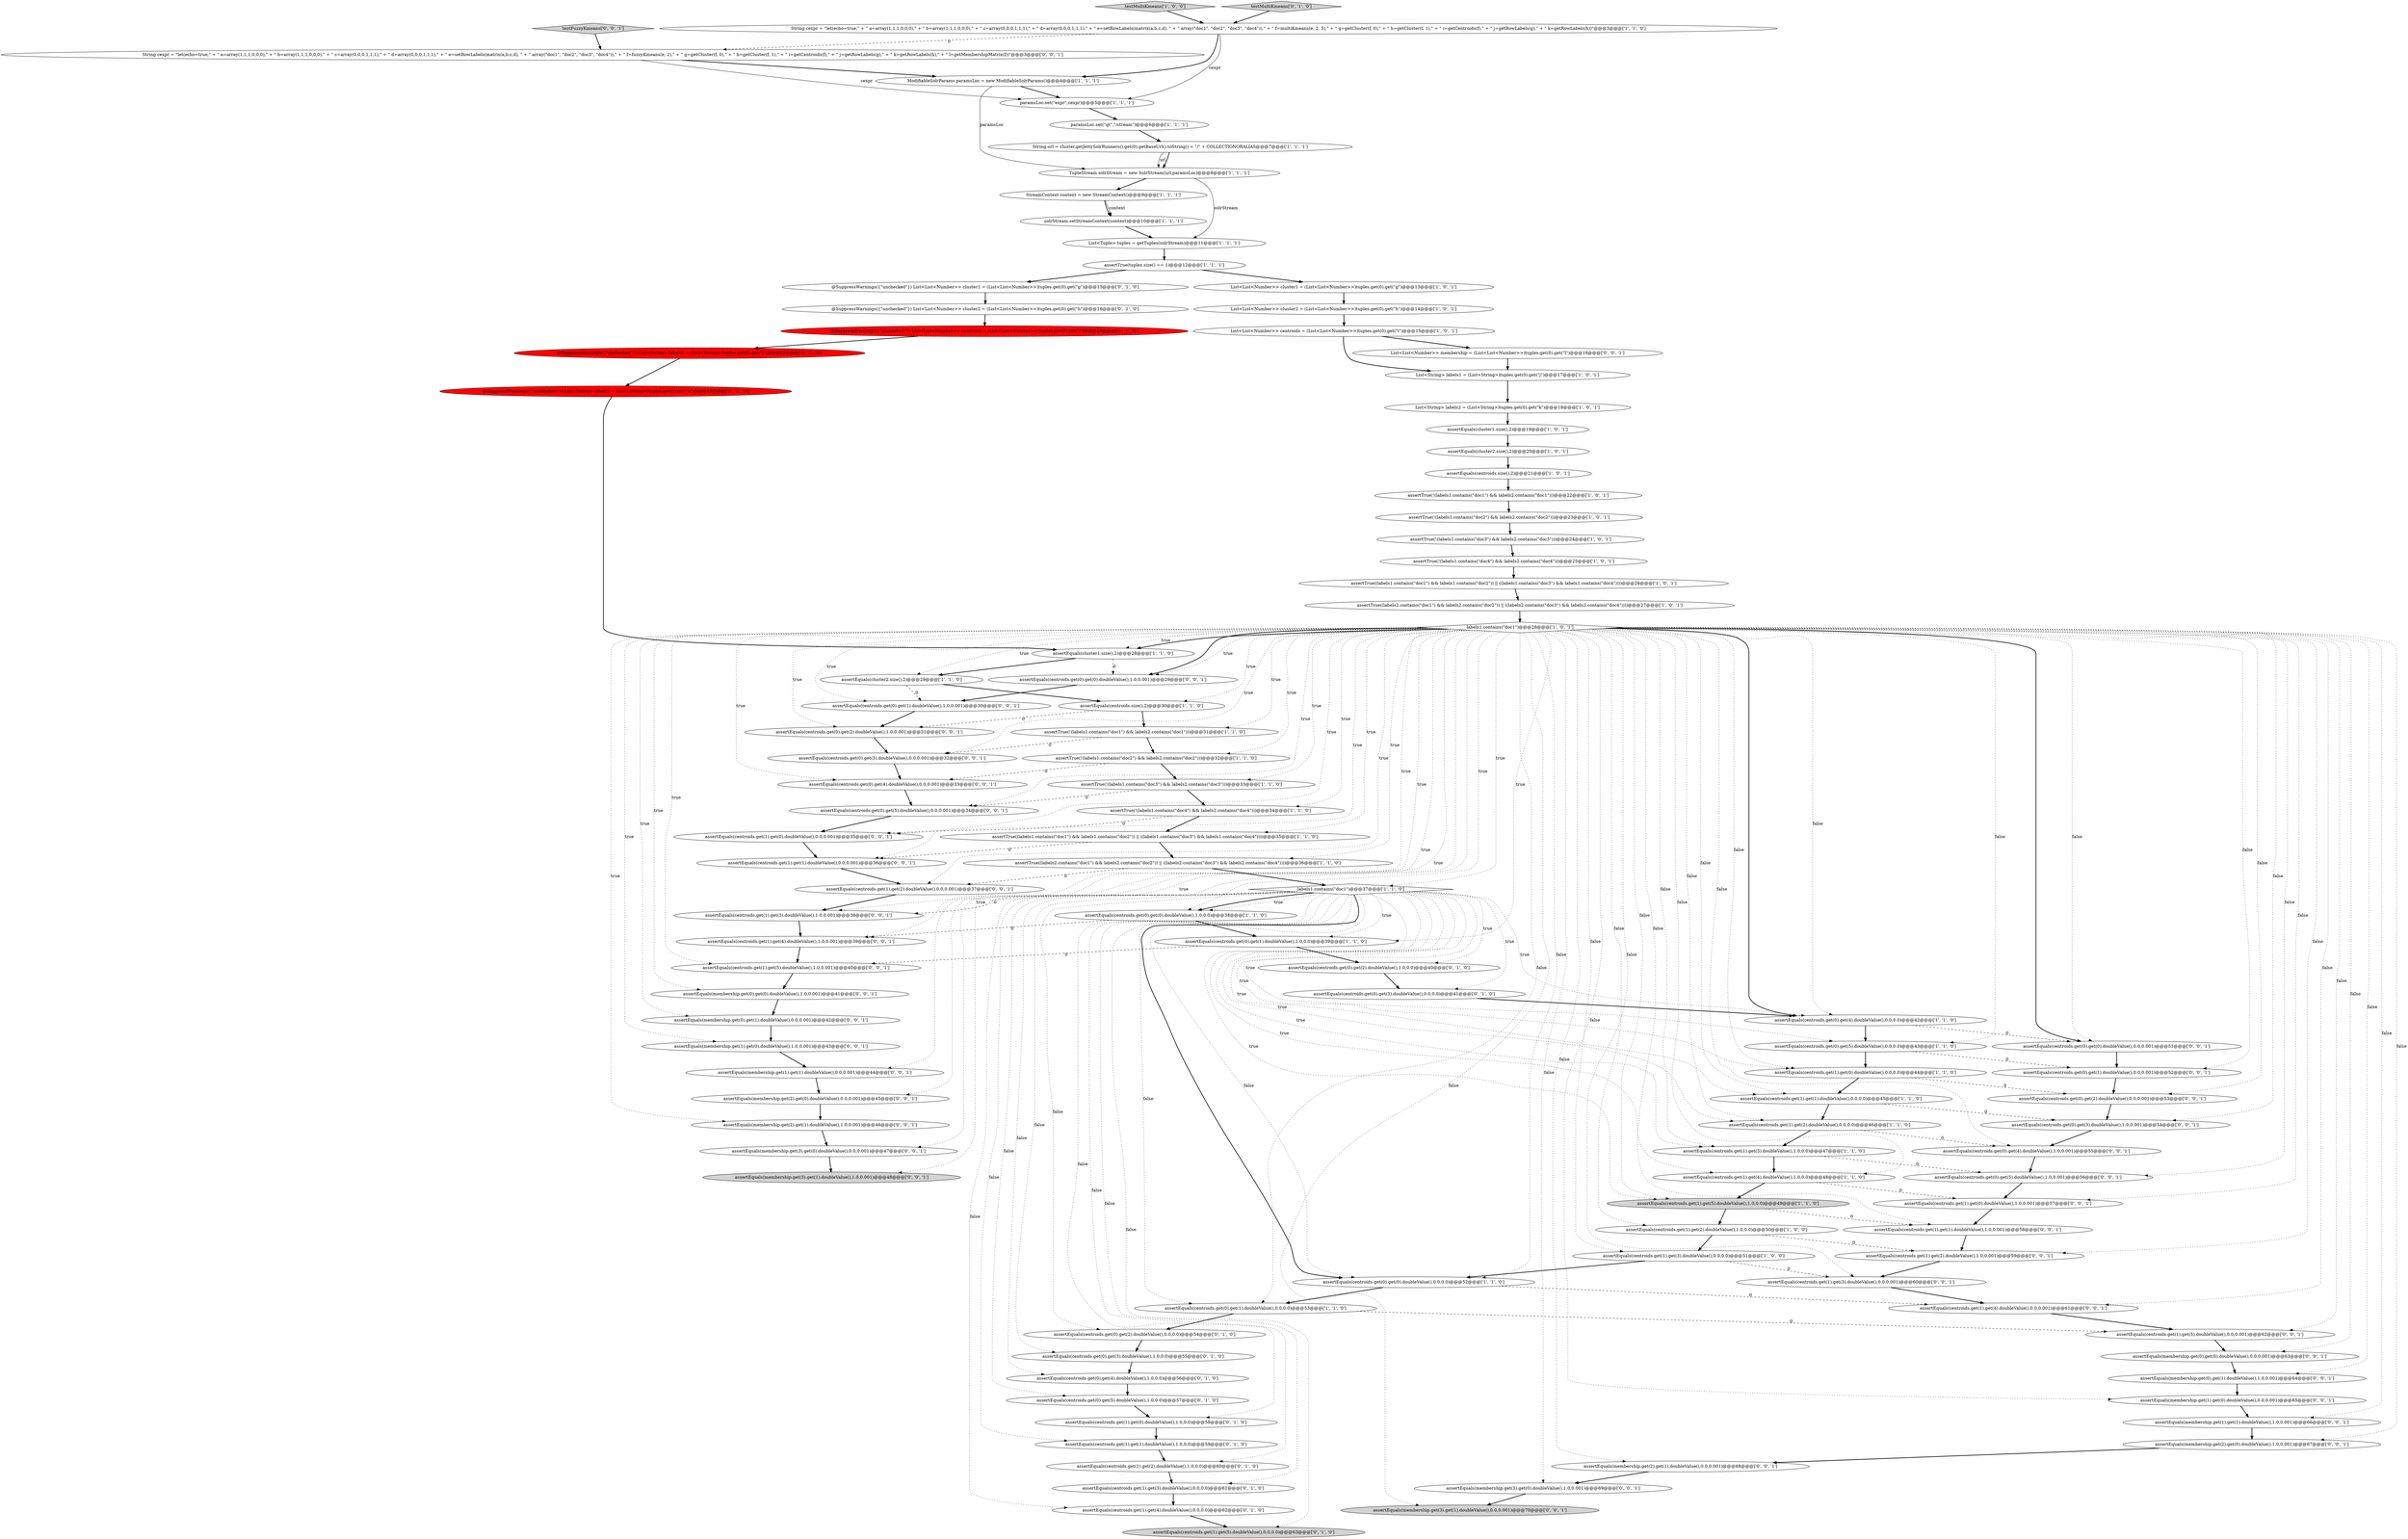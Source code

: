 digraph {
7 [style = filled, label = "assertEquals(centroids.get(1).get(4).doubleValue(),1.0,0.0)@@@48@@@['1', '1', '0']", fillcolor = white, shape = ellipse image = "AAA0AAABBB1BBB"];
71 [style = filled, label = "assertEquals(membership.get(1).get(1).doubleValue(),0.0,0.001)@@@44@@@['0', '0', '1']", fillcolor = white, shape = ellipse image = "AAA0AAABBB3BBB"];
91 [style = filled, label = "assertEquals(centroids.get(1).get(3).doubleValue(),0.0,0.001)@@@60@@@['0', '0', '1']", fillcolor = white, shape = ellipse image = "AAA0AAABBB3BBB"];
15 [style = filled, label = "testMultiKmeans['1', '0', '0']", fillcolor = lightgray, shape = diamond image = "AAA0AAABBB1BBB"];
41 [style = filled, label = "assertEquals(centroids.get(0).get(1).doubleValue(),0.0,0.0)@@@53@@@['1', '1', '0']", fillcolor = white, shape = ellipse image = "AAA0AAABBB1BBB"];
78 [style = filled, label = "assertEquals(membership.get(2).get(0).doubleValue(),0.0,0.001)@@@45@@@['0', '0', '1']", fillcolor = white, shape = ellipse image = "AAA0AAABBB3BBB"];
76 [style = filled, label = "assertEquals(centroids.get(1).get(1).doubleValue(),1.0,0.001)@@@58@@@['0', '0', '1']", fillcolor = white, shape = ellipse image = "AAA0AAABBB3BBB"];
6 [style = filled, label = "assertEquals(centroids.get(0).get(0).doubleValue(),1.0,0.0)@@@38@@@['1', '1', '0']", fillcolor = white, shape = ellipse image = "AAA0AAABBB1BBB"];
28 [style = filled, label = "labels1.contains(\"doc1\")@@@28@@@['1', '0', '1']", fillcolor = white, shape = diamond image = "AAA0AAABBB1BBB"];
13 [style = filled, label = "assertTrue(!(labels1.contains(\"doc3\") && labels2.contains(\"doc3\")))@@@33@@@['1', '1', '0']", fillcolor = white, shape = ellipse image = "AAA0AAABBB1BBB"];
51 [style = filled, label = "assertEquals(centroids.get(1).get(1).doubleValue(),1.0,0.0)@@@59@@@['0', '1', '0']", fillcolor = white, shape = ellipse image = "AAA0AAABBB2BBB"];
105 [style = filled, label = "assertEquals(membership.get(3).get(0).doubleValue(),0.0,0.001)@@@47@@@['0', '0', '1']", fillcolor = white, shape = ellipse image = "AAA0AAABBB3BBB"];
89 [style = filled, label = "assertEquals(centroids.get(0).get(4).doubleValue(),0.0,0.001)@@@33@@@['0', '0', '1']", fillcolor = white, shape = ellipse image = "AAA0AAABBB3BBB"];
36 [style = filled, label = "List<String> labels1 = (List<String>)tuples.get(0).get(\"j\")@@@17@@@['1', '0', '1']", fillcolor = white, shape = ellipse image = "AAA0AAABBB1BBB"];
74 [style = filled, label = "assertEquals(membership.get(0).get(1).doubleValue(),0.0,0.001)@@@42@@@['0', '0', '1']", fillcolor = white, shape = ellipse image = "AAA0AAABBB3BBB"];
48 [style = filled, label = "assertTrue(!(labels1.contains(\"doc1\") && labels2.contains(\"doc1\")))@@@31@@@['1', '1', '0']", fillcolor = white, shape = ellipse image = "AAA0AAABBB1BBB"];
54 [style = filled, label = "assertEquals(centroids.get(1).get(4).doubleValue(),0.0,0.0)@@@62@@@['0', '1', '0']", fillcolor = white, shape = ellipse image = "AAA0AAABBB2BBB"];
30 [style = filled, label = "solrStream.setStreamContext(context)@@@10@@@['1', '1', '1']", fillcolor = white, shape = ellipse image = "AAA0AAABBB1BBB"];
95 [style = filled, label = "assertEquals(centroids.get(0).get(0).doubleValue(),0.0,0.001)@@@51@@@['0', '0', '1']", fillcolor = white, shape = ellipse image = "AAA0AAABBB3BBB"];
84 [style = filled, label = "String cexpr = \"let(echo=true,\" + \" a=array(1,1,1,0,0,0),\" + \" b=array(1,1,1,0,0,0),\" + \" c=array(0,0,0,1,1,1),\" + \" d=array(0,0,0,1,1,1),\" + \" e=setRowLabels(matrix(a,b,c,d), \" + \" array(\"doc1\", \"doc2\", \"doc3\", \"doc4\")),\" + \" f=fuzzyKmeans(e, 2),\" + \" g=getCluster(f, 0),\" + \" h=getCluster(f, 1),\" + \" i=getCentroids(f),\" + \" j=getRowLabels(g),\" + \" k=getRowLabels(h),\" + \" l=getMembershipMatrix(f))\"@@@3@@@['0', '0', '1']", fillcolor = white, shape = ellipse image = "AAA0AAABBB3BBB"];
77 [style = filled, label = "assertEquals(membership.get(1).get(0).doubleValue(),0.0,0.001)@@@65@@@['0', '0', '1']", fillcolor = white, shape = ellipse image = "AAA0AAABBB3BBB"];
62 [style = filled, label = "assertEquals(centroids.get(1).get(0).doubleValue(),1.0,0.0)@@@58@@@['0', '1', '0']", fillcolor = white, shape = ellipse image = "AAA0AAABBB2BBB"];
64 [style = filled, label = "assertEquals(centroids.get(1).get(2).doubleValue(),1.0,0.0)@@@60@@@['0', '1', '0']", fillcolor = white, shape = ellipse image = "AAA0AAABBB2BBB"];
19 [style = filled, label = "assertEquals(centroids.get(1).get(2).doubleValue(),0.0,0.0)@@@46@@@['1', '1', '0']", fillcolor = white, shape = ellipse image = "AAA0AAABBB1BBB"];
92 [style = filled, label = "assertEquals(membership.get(0).get(0).doubleValue(),1.0,0.001)@@@41@@@['0', '0', '1']", fillcolor = white, shape = ellipse image = "AAA0AAABBB3BBB"];
68 [style = filled, label = "assertEquals(centroids.get(1).get(5).doubleValue(),0.0,0.001)@@@62@@@['0', '0', '1']", fillcolor = white, shape = ellipse image = "AAA0AAABBB3BBB"];
10 [style = filled, label = "List<List<Number>> cluster2 = (List<List<Number>>)tuples.get(0).get(\"h\")@@@14@@@['1', '0', '1']", fillcolor = white, shape = ellipse image = "AAA0AAABBB1BBB"];
34 [style = filled, label = "assertTrue(!(labels1.contains(\"doc4\") && labels2.contains(\"doc4\")))@@@25@@@['1', '0', '1']", fillcolor = white, shape = ellipse image = "AAA0AAABBB1BBB"];
37 [style = filled, label = "List<String> labels2 = (List<String>)tuples.get(0).get(\"k\")@@@18@@@['1', '0', '1']", fillcolor = white, shape = ellipse image = "AAA0AAABBB1BBB"];
32 [style = filled, label = "assertEquals(centroids.get(0).get(1).doubleValue(),1.0,0.0)@@@39@@@['1', '1', '0']", fillcolor = white, shape = ellipse image = "AAA0AAABBB1BBB"];
100 [style = filled, label = "testFuzzyKmeans['0', '0', '1']", fillcolor = lightgray, shape = diamond image = "AAA0AAABBB3BBB"];
79 [style = filled, label = "assertEquals(membership.get(2).get(1).doubleValue(),1.0,0.001)@@@46@@@['0', '0', '1']", fillcolor = white, shape = ellipse image = "AAA0AAABBB3BBB"];
87 [style = filled, label = "assertEquals(membership.get(0).get(0).doubleValue(),0.0,0.001)@@@63@@@['0', '0', '1']", fillcolor = white, shape = ellipse image = "AAA0AAABBB3BBB"];
5 [style = filled, label = "List<List<Number>> cluster1 = (List<List<Number>>)tuples.get(0).get(\"g\")@@@13@@@['1', '0', '1']", fillcolor = white, shape = ellipse image = "AAA0AAABBB1BBB"];
18 [style = filled, label = "assertTrue((labels2.contains(\"doc1\") && labels2.contains(\"doc2\")) || ((labels2.contains(\"doc3\") && labels2.contains(\"doc4\"))))@@@36@@@['1', '1', '0']", fillcolor = white, shape = ellipse image = "AAA0AAABBB1BBB"];
39 [style = filled, label = "assertEquals(centroids.get(0).get(4).doubleValue(),0.0,0.0)@@@42@@@['1', '1', '0']", fillcolor = white, shape = ellipse image = "AAA0AAABBB1BBB"];
70 [style = filled, label = "assertEquals(centroids.get(0).get(5).doubleValue(),1.0,0.001)@@@56@@@['0', '0', '1']", fillcolor = white, shape = ellipse image = "AAA0AAABBB3BBB"];
72 [style = filled, label = "assertEquals(centroids.get(0).get(1).doubleValue(),1.0,0.001)@@@30@@@['0', '0', '1']", fillcolor = white, shape = ellipse image = "AAA0AAABBB3BBB"];
59 [style = filled, label = "assertEquals(centroids.get(1).get(5).doubleValue(),0.0,0.0)@@@63@@@['0', '1', '0']", fillcolor = lightgray, shape = ellipse image = "AAA0AAABBB2BBB"];
101 [style = filled, label = "assertEquals(membership.get(1).get(1).doubleValue(),1.0,0.001)@@@66@@@['0', '0', '1']", fillcolor = white, shape = ellipse image = "AAA0AAABBB3BBB"];
27 [style = filled, label = "assertEquals(centroids.get(1).get(3).doubleValue(),0.0,0.0)@@@51@@@['1', '0', '0']", fillcolor = white, shape = ellipse image = "AAA0AAABBB1BBB"];
85 [style = filled, label = "assertEquals(centroids.get(0).get(1).doubleValue(),0.0,0.001)@@@52@@@['0', '0', '1']", fillcolor = white, shape = ellipse image = "AAA0AAABBB3BBB"];
75 [style = filled, label = "assertEquals(centroids.get(0).get(4).doubleValue(),1.0,0.001)@@@55@@@['0', '0', '1']", fillcolor = white, shape = ellipse image = "AAA0AAABBB3BBB"];
3 [style = filled, label = "assertEquals(centroids.get(1).get(2).doubleValue(),1.0,0.0)@@@50@@@['1', '0', '0']", fillcolor = white, shape = ellipse image = "AAA0AAABBB1BBB"];
50 [style = filled, label = "assertEquals(centroids.get(0).get(3).doubleValue(),0.0,0.0)@@@41@@@['0', '1', '0']", fillcolor = white, shape = ellipse image = "AAA0AAABBB2BBB"];
38 [style = filled, label = "assertEquals(cluster1.size(),2)@@@28@@@['1', '1', '0']", fillcolor = white, shape = ellipse image = "AAA0AAABBB1BBB"];
93 [style = filled, label = "List<List<Number>> membership = (List<List<Number>>)tuples.get(0).get(\"l\")@@@16@@@['0', '0', '1']", fillcolor = white, shape = ellipse image = "AAA0AAABBB3BBB"];
96 [style = filled, label = "assertEquals(membership.get(3).get(0).doubleValue(),1.0,0.001)@@@69@@@['0', '0', '1']", fillcolor = white, shape = ellipse image = "AAA0AAABBB3BBB"];
31 [style = filled, label = "assertEquals(cluster1.size(),2)@@@19@@@['1', '0', '1']", fillcolor = white, shape = ellipse image = "AAA0AAABBB1BBB"];
102 [style = filled, label = "assertEquals(centroids.get(0).get(5).doubleValue(),0.0,0.001)@@@34@@@['0', '0', '1']", fillcolor = white, shape = ellipse image = "AAA0AAABBB3BBB"];
46 [style = filled, label = "paramsLoc.set(\"qt\",\"/stream\")@@@6@@@['1', '1', '1']", fillcolor = white, shape = ellipse image = "AAA0AAABBB1BBB"];
61 [style = filled, label = "assertEquals(centroids.get(0).get(2).doubleValue(),0.0,0.0)@@@54@@@['0', '1', '0']", fillcolor = white, shape = ellipse image = "AAA0AAABBB2BBB"];
22 [style = filled, label = "assertTrue((labels1.contains(\"doc1\") && labels1.contains(\"doc2\")) || ((labels1.contains(\"doc3\") && labels1.contains(\"doc4\"))))@@@26@@@['1', '0', '1']", fillcolor = white, shape = ellipse image = "AAA0AAABBB1BBB"];
63 [style = filled, label = "assertEquals(centroids.get(0).get(2).doubleValue(),1.0,0.0)@@@40@@@['0', '1', '0']", fillcolor = white, shape = ellipse image = "AAA0AAABBB2BBB"];
107 [style = filled, label = "assertEquals(membership.get(3).get(1).doubleValue(),0.0,0.001)@@@70@@@['0', '0', '1']", fillcolor = lightgray, shape = ellipse image = "AAA0AAABBB3BBB"];
14 [style = filled, label = "assertEquals(cluster2.size(),2)@@@20@@@['1', '0', '1']", fillcolor = white, shape = ellipse image = "AAA0AAABBB1BBB"];
83 [style = filled, label = "assertEquals(membership.get(0).get(1).doubleValue(),1.0,0.001)@@@64@@@['0', '0', '1']", fillcolor = white, shape = ellipse image = "AAA0AAABBB3BBB"];
80 [style = filled, label = "assertEquals(centroids.get(1).get(4).doubleValue(),0.0,0.001)@@@61@@@['0', '0', '1']", fillcolor = white, shape = ellipse image = "AAA0AAABBB3BBB"];
108 [style = filled, label = "assertEquals(membership.get(3).get(1).doubleValue(),1.0,0.001)@@@48@@@['0', '0', '1']", fillcolor = lightgray, shape = ellipse image = "AAA0AAABBB3BBB"];
21 [style = filled, label = "assertTrue(tuples.size() == 1)@@@12@@@['1', '1', '1']", fillcolor = white, shape = ellipse image = "AAA0AAABBB1BBB"];
86 [style = filled, label = "assertEquals(centroids.get(1).get(1).doubleValue(),0.0,0.001)@@@36@@@['0', '0', '1']", fillcolor = white, shape = ellipse image = "AAA0AAABBB3BBB"];
94 [style = filled, label = "assertEquals(centroids.get(1).get(0).doubleValue(),0.0,0.001)@@@35@@@['0', '0', '1']", fillcolor = white, shape = ellipse image = "AAA0AAABBB3BBB"];
43 [style = filled, label = "paramsLoc.set(\"expr\",cexpr)@@@5@@@['1', '1', '1']", fillcolor = white, shape = ellipse image = "AAA0AAABBB1BBB"];
98 [style = filled, label = "assertEquals(centroids.get(1).get(4).doubleValue(),1.0,0.001)@@@39@@@['0', '0', '1']", fillcolor = white, shape = ellipse image = "AAA0AAABBB3BBB"];
69 [style = filled, label = "assertEquals(centroids.get(1).get(3).doubleValue(),1.0,0.001)@@@38@@@['0', '0', '1']", fillcolor = white, shape = ellipse image = "AAA0AAABBB3BBB"];
2 [style = filled, label = "assertEquals(centroids.get(1).get(1).doubleValue(),0.0,0.0)@@@45@@@['1', '1', '0']", fillcolor = white, shape = ellipse image = "AAA0AAABBB1BBB"];
57 [style = filled, label = "assertEquals(centroids.get(0).get(3).doubleValue(),1.0,0.0)@@@55@@@['0', '1', '0']", fillcolor = white, shape = ellipse image = "AAA0AAABBB2BBB"];
52 [style = filled, label = "testMultiKmeans['0', '1', '0']", fillcolor = lightgray, shape = diamond image = "AAA0AAABBB2BBB"];
40 [style = filled, label = "List<List<Number>> centroids = (List<List<Number>>)tuples.get(0).get(\"i\")@@@15@@@['1', '0', '1']", fillcolor = white, shape = ellipse image = "AAA0AAABBB1BBB"];
97 [style = filled, label = "assertEquals(centroids.get(0).get(2).doubleValue(),1.0,0.001)@@@31@@@['0', '0', '1']", fillcolor = white, shape = ellipse image = "AAA0AAABBB3BBB"];
90 [style = filled, label = "assertEquals(membership.get(1).get(0).doubleValue(),1.0,0.001)@@@43@@@['0', '0', '1']", fillcolor = white, shape = ellipse image = "AAA0AAABBB3BBB"];
33 [style = filled, label = "labels1.contains(\"doc1\")@@@37@@@['1', '1', '0']", fillcolor = white, shape = diamond image = "AAA0AAABBB1BBB"];
29 [style = filled, label = "StreamContext context = new StreamContext()@@@9@@@['1', '1', '1']", fillcolor = white, shape = ellipse image = "AAA0AAABBB1BBB"];
60 [style = filled, label = "@SuppressWarnings({\"unchecked\"}) List<String> labels2 = (List<String>)tuples.get(0).get(\"k\")@@@25@@@['0', '1', '0']", fillcolor = red, shape = ellipse image = "AAA1AAABBB2BBB"];
12 [style = filled, label = "assertTrue(!(labels1.contains(\"doc2\") && labels2.contains(\"doc2\")))@@@32@@@['1', '1', '0']", fillcolor = white, shape = ellipse image = "AAA0AAABBB1BBB"];
110 [style = filled, label = "assertEquals(centroids.get(0).get(2).doubleValue(),0.0,0.001)@@@53@@@['0', '0', '1']", fillcolor = white, shape = ellipse image = "AAA0AAABBB3BBB"];
9 [style = filled, label = "assertEquals(cluster2.size(),2)@@@29@@@['1', '1', '0']", fillcolor = white, shape = ellipse image = "AAA0AAABBB1BBB"];
8 [style = filled, label = "assertEquals(centroids.get(0).get(0).doubleValue(),0.0,0.0)@@@52@@@['1', '1', '0']", fillcolor = white, shape = ellipse image = "AAA0AAABBB1BBB"];
88 [style = filled, label = "assertEquals(membership.get(2).get(0).doubleValue(),1.0,0.001)@@@67@@@['0', '0', '1']", fillcolor = white, shape = ellipse image = "AAA0AAABBB3BBB"];
66 [style = filled, label = "assertEquals(centroids.get(1).get(3).doubleValue(),0.0,0.0)@@@61@@@['0', '1', '0']", fillcolor = white, shape = ellipse image = "AAA0AAABBB2BBB"];
99 [style = filled, label = "assertEquals(centroids.get(1).get(5).doubleValue(),1.0,0.001)@@@40@@@['0', '0', '1']", fillcolor = white, shape = ellipse image = "AAA0AAABBB3BBB"];
23 [style = filled, label = "ModifiableSolrParams paramsLoc = new ModifiableSolrParams()@@@4@@@['1', '1', '1']", fillcolor = white, shape = ellipse image = "AAA0AAABBB1BBB"];
55 [style = filled, label = "@SuppressWarnings({\"unchecked\"}) List<List<Number>> cluster1 = (List<List<Number>>)tuples.get(0).get(\"g\")@@@13@@@['0', '1', '0']", fillcolor = white, shape = ellipse image = "AAA0AAABBB2BBB"];
47 [style = filled, label = "assertEquals(centroids.get(1).get(5).doubleValue(),1.0,0.0)@@@49@@@['1', '1', '0']", fillcolor = lightgray, shape = ellipse image = "AAA0AAABBB1BBB"];
73 [style = filled, label = "assertEquals(centroids.get(0).get(3).doubleValue(),0.0,0.001)@@@32@@@['0', '0', '1']", fillcolor = white, shape = ellipse image = "AAA0AAABBB3BBB"];
58 [style = filled, label = "@SuppressWarnings({\"unchecked\"}) List<List<Number>> cluster2 = (List<List<Number>>)tuples.get(0).get(\"h\")@@@16@@@['0', '1', '0']", fillcolor = white, shape = ellipse image = "AAA0AAABBB2BBB"];
104 [style = filled, label = "assertEquals(centroids.get(1).get(2).doubleValue(),0.0,0.001)@@@37@@@['0', '0', '1']", fillcolor = white, shape = ellipse image = "AAA0AAABBB3BBB"];
109 [style = filled, label = "assertEquals(centroids.get(1).get(2).doubleValue(),1.0,0.001)@@@59@@@['0', '0', '1']", fillcolor = white, shape = ellipse image = "AAA0AAABBB3BBB"];
82 [style = filled, label = "assertEquals(centroids.get(1).get(0).doubleValue(),1.0,0.001)@@@57@@@['0', '0', '1']", fillcolor = white, shape = ellipse image = "AAA0AAABBB3BBB"];
56 [style = filled, label = "assertEquals(centroids.get(0).get(4).doubleValue(),1.0,0.0)@@@56@@@['0', '1', '0']", fillcolor = white, shape = ellipse image = "AAA0AAABBB2BBB"];
4 [style = filled, label = "assertEquals(centroids.size(),2)@@@21@@@['1', '0', '1']", fillcolor = white, shape = ellipse image = "AAA0AAABBB1BBB"];
20 [style = filled, label = "assertEquals(centroids.get(1).get(3).doubleValue(),1.0,0.0)@@@47@@@['1', '1', '0']", fillcolor = white, shape = ellipse image = "AAA0AAABBB1BBB"];
53 [style = filled, label = "@SuppressWarnings({\"unchecked\"}) List<String> labels1 = (List<String>)tuples.get(0).get(\"j\")@@@22@@@['0', '1', '0']", fillcolor = red, shape = ellipse image = "AAA1AAABBB2BBB"];
25 [style = filled, label = "String url = cluster.getJettySolrRunners().get(0).getBaseUrl().toString() + \"/\" + COLLECTIONORALIAS@@@7@@@['1', '1', '1']", fillcolor = white, shape = ellipse image = "AAA0AAABBB1BBB"];
103 [style = filled, label = "assertEquals(centroids.get(0).get(0).doubleValue(),1.0,0.001)@@@29@@@['0', '0', '1']", fillcolor = white, shape = ellipse image = "AAA0AAABBB3BBB"];
26 [style = filled, label = "assertTrue(!(labels1.contains(\"doc3\") && labels2.contains(\"doc3\")))@@@24@@@['1', '0', '1']", fillcolor = white, shape = ellipse image = "AAA0AAABBB1BBB"];
49 [style = filled, label = "assertEquals(centroids.get(1).get(0).doubleValue(),0.0,0.0)@@@44@@@['1', '1', '0']", fillcolor = white, shape = ellipse image = "AAA0AAABBB1BBB"];
65 [style = filled, label = "@SuppressWarnings({\"unchecked\"}) List<List<Number>> centroids = (List<List<Number>>)tuples.get(0).get(\"i\")@@@19@@@['0', '1', '0']", fillcolor = red, shape = ellipse image = "AAA1AAABBB2BBB"];
16 [style = filled, label = "assertTrue(!(labels1.contains(\"doc1\") && labels2.contains(\"doc1\")))@@@22@@@['1', '0', '1']", fillcolor = white, shape = ellipse image = "AAA0AAABBB1BBB"];
81 [style = filled, label = "assertEquals(membership.get(2).get(1).doubleValue(),0.0,0.001)@@@68@@@['0', '0', '1']", fillcolor = white, shape = ellipse image = "AAA0AAABBB3BBB"];
45 [style = filled, label = "assertTrue(!(labels1.contains(\"doc2\") && labels2.contains(\"doc2\")))@@@23@@@['1', '0', '1']", fillcolor = white, shape = ellipse image = "AAA0AAABBB1BBB"];
11 [style = filled, label = "String cexpr = \"let(echo=true,\" + \" a=array(1,1,1,0,0,0),\" + \" b=array(1,1,1,0,0,0),\" + \" c=array(0,0,0,1,1,1),\" + \" d=array(0,0,0,1,1,1),\" + \" e=setRowLabels(matrix(a,b,c,d), \" + \" array(\"doc1\", \"doc2\", \"doc3\", \"doc4\")),\" + \" f=multiKmeans(e, 2, 5),\" + \" g=getCluster(f, 0),\" + \" h=getCluster(f, 1),\" + \" i=getCentroids(f),\" + \" j=getRowLabels(g),\" + \" k=getRowLabels(h))\"@@@3@@@['1', '1', '0']", fillcolor = white, shape = ellipse image = "AAA0AAABBB1BBB"];
42 [style = filled, label = "TupleStream solrStream = new SolrStream(url,paramsLoc)@@@8@@@['1', '1', '1']", fillcolor = white, shape = ellipse image = "AAA0AAABBB1BBB"];
0 [style = filled, label = "assertTrue((labels2.contains(\"doc1\") && labels2.contains(\"doc2\")) || ((labels2.contains(\"doc3\") && labels2.contains(\"doc4\"))))@@@27@@@['1', '0', '1']", fillcolor = white, shape = ellipse image = "AAA0AAABBB1BBB"];
106 [style = filled, label = "assertEquals(centroids.get(0).get(3).doubleValue(),1.0,0.001)@@@54@@@['0', '0', '1']", fillcolor = white, shape = ellipse image = "AAA0AAABBB3BBB"];
44 [style = filled, label = "assertTrue(!(labels1.contains(\"doc4\") && labels2.contains(\"doc4\")))@@@34@@@['1', '1', '0']", fillcolor = white, shape = ellipse image = "AAA0AAABBB1BBB"];
67 [style = filled, label = "assertEquals(centroids.get(0).get(5).doubleValue(),1.0,0.0)@@@57@@@['0', '1', '0']", fillcolor = white, shape = ellipse image = "AAA0AAABBB2BBB"];
1 [style = filled, label = "assertTrue((labels1.contains(\"doc1\") && labels1.contains(\"doc2\")) || ((labels1.contains(\"doc3\") && labels1.contains(\"doc4\"))))@@@35@@@['1', '1', '0']", fillcolor = white, shape = ellipse image = "AAA0AAABBB1BBB"];
35 [style = filled, label = "List<Tuple> tuples = getTuples(solrStream)@@@11@@@['1', '1', '1']", fillcolor = white, shape = ellipse image = "AAA0AAABBB1BBB"];
24 [style = filled, label = "assertEquals(centroids.get(0).get(5).doubleValue(),0.0,0.0)@@@43@@@['1', '1', '0']", fillcolor = white, shape = ellipse image = "AAA0AAABBB1BBB"];
17 [style = filled, label = "assertEquals(centroids.size(),2)@@@30@@@['1', '1', '0']", fillcolor = white, shape = ellipse image = "AAA0AAABBB1BBB"];
86->104 [style = bold, label=""];
100->84 [style = bold, label=""];
28->72 [style = dotted, label="true"];
28->88 [style = dotted, label="false"];
46->25 [style = bold, label=""];
29->30 [style = bold, label=""];
28->89 [style = dotted, label="true"];
28->109 [style = dotted, label="false"];
26->34 [style = bold, label=""];
28->38 [style = bold, label=""];
23->42 [style = solid, label="paramsLoc"];
28->77 [style = dotted, label="false"];
33->66 [style = dotted, label="false"];
56->67 [style = bold, label=""];
39->24 [style = bold, label=""];
61->57 [style = bold, label=""];
93->36 [style = bold, label=""];
33->50 [style = dotted, label="true"];
20->70 [style = dashed, label="0"];
85->110 [style = bold, label=""];
42->29 [style = bold, label=""];
33->59 [style = dotted, label="false"];
3->27 [style = bold, label=""];
32->63 [style = bold, label=""];
28->6 [style = dotted, label="true"];
82->76 [style = bold, label=""];
48->12 [style = bold, label=""];
24->49 [style = bold, label=""];
22->0 [style = bold, label=""];
15->11 [style = bold, label=""];
28->105 [style = dotted, label="true"];
37->31 [style = bold, label=""];
28->18 [style = dotted, label="true"];
28->47 [style = dotted, label="false"];
33->2 [style = dotted, label="true"];
18->104 [style = dashed, label="0"];
19->75 [style = dashed, label="0"];
44->1 [style = bold, label=""];
63->50 [style = bold, label=""];
28->79 [style = dotted, label="true"];
28->92 [style = dotted, label="true"];
53->60 [style = bold, label=""];
28->13 [style = dotted, label="true"];
7->82 [style = dashed, label="0"];
28->96 [style = dotted, label="false"];
4->16 [style = bold, label=""];
28->24 [style = dotted, label="false"];
47->76 [style = dashed, label="0"];
31->14 [style = bold, label=""];
6->32 [style = bold, label=""];
48->73 [style = dashed, label="0"];
5->10 [style = bold, label=""];
73->89 [style = bold, label=""];
70->82 [style = bold, label=""];
106->75 [style = bold, label=""];
24->85 [style = dashed, label="0"];
72->97 [style = bold, label=""];
11->84 [style = dashed, label="0"];
33->32 [style = dotted, label="true"];
16->45 [style = bold, label=""];
28->86 [style = dotted, label="true"];
28->90 [style = dotted, label="true"];
19->20 [style = bold, label=""];
102->94 [style = bold, label=""];
28->87 [style = dotted, label="false"];
39->95 [style = dashed, label="0"];
28->103 [style = bold, label=""];
17->97 [style = dashed, label="0"];
9->17 [style = bold, label=""];
88->81 [style = bold, label=""];
28->95 [style = dotted, label="false"];
8->80 [style = dashed, label="0"];
28->17 [style = dotted, label="true"];
98->99 [style = bold, label=""];
35->21 [style = bold, label=""];
50->39 [style = bold, label=""];
43->46 [style = bold, label=""];
41->61 [style = bold, label=""];
66->54 [style = bold, label=""];
28->78 [style = dotted, label="true"];
28->106 [style = dotted, label="false"];
28->81 [style = dotted, label="false"];
2->106 [style = dashed, label="0"];
42->35 [style = solid, label="solrStream"];
81->96 [style = bold, label=""];
33->61 [style = dotted, label="false"];
28->8 [style = dotted, label="false"];
49->110 [style = dashed, label="0"];
28->108 [style = dotted, label="true"];
28->44 [style = dotted, label="true"];
101->88 [style = bold, label=""];
40->93 [style = bold, label=""];
89->102 [style = bold, label=""];
83->77 [style = bold, label=""];
27->91 [style = dashed, label="0"];
28->9 [style = dotted, label="true"];
64->66 [style = bold, label=""];
33->62 [style = dotted, label="false"];
69->98 [style = bold, label=""];
54->59 [style = bold, label=""];
28->20 [style = dotted, label="false"];
28->103 [style = dotted, label="true"];
28->102 [style = dotted, label="true"];
41->68 [style = dashed, label="0"];
28->82 [style = dotted, label="false"];
28->38 [style = dotted, label="true"];
36->37 [style = bold, label=""];
65->53 [style = bold, label=""];
79->105 [style = bold, label=""];
20->7 [style = bold, label=""];
33->8 [style = bold, label=""];
32->99 [style = dashed, label="0"];
27->8 [style = bold, label=""];
33->67 [style = dotted, label="false"];
28->2 [style = dotted, label="false"];
33->57 [style = dotted, label="false"];
71->78 [style = bold, label=""];
94->86 [style = bold, label=""];
14->4 [style = bold, label=""];
33->39 [style = dotted, label="true"];
92->74 [style = bold, label=""];
76->109 [style = bold, label=""];
47->3 [style = bold, label=""];
8->41 [style = bold, label=""];
62->51 [style = bold, label=""];
87->83 [style = bold, label=""];
33->6 [style = dotted, label="true"];
29->30 [style = solid, label="context"];
28->3 [style = dotted, label="false"];
1->86 [style = dashed, label="0"];
28->39 [style = bold, label=""];
68->87 [style = bold, label=""];
78->79 [style = bold, label=""];
18->33 [style = bold, label=""];
23->43 [style = bold, label=""];
38->9 [style = bold, label=""];
28->104 [style = dotted, label="true"];
28->83 [style = dotted, label="false"];
74->90 [style = bold, label=""];
28->41 [style = dotted, label="false"];
104->69 [style = bold, label=""];
33->49 [style = dotted, label="true"];
25->42 [style = solid, label="url"];
33->41 [style = dotted, label="false"];
28->85 [style = dotted, label="false"];
60->38 [style = bold, label=""];
28->1 [style = dotted, label="true"];
28->99 [style = dotted, label="true"];
33->47 [style = dotted, label="true"];
3->109 [style = dashed, label="0"];
28->68 [style = dotted, label="false"];
21->55 [style = bold, label=""];
21->5 [style = bold, label=""];
12->13 [style = bold, label=""];
28->107 [style = dotted, label="false"];
28->32 [style = dotted, label="true"];
30->35 [style = bold, label=""];
40->36 [style = bold, label=""];
80->68 [style = bold, label=""];
51->64 [style = bold, label=""];
28->94 [style = dotted, label="true"];
103->72 [style = bold, label=""];
33->54 [style = dotted, label="false"];
28->101 [style = dotted, label="false"];
77->101 [style = bold, label=""];
28->76 [style = dotted, label="false"];
10->40 [style = bold, label=""];
25->42 [style = bold, label=""];
49->2 [style = bold, label=""];
33->24 [style = dotted, label="true"];
9->72 [style = dashed, label="0"];
28->95 [style = bold, label=""];
28->19 [style = dotted, label="false"];
58->65 [style = bold, label=""];
28->12 [style = dotted, label="true"];
33->69 [style = dashed, label="0"];
33->7 [style = dotted, label="true"];
28->39 [style = dotted, label="false"];
28->71 [style = dotted, label="true"];
52->11 [style = bold, label=""];
97->73 [style = bold, label=""];
84->23 [style = bold, label=""];
75->70 [style = bold, label=""];
2->19 [style = bold, label=""];
90->71 [style = bold, label=""];
110->106 [style = bold, label=""];
84->43 [style = solid, label="cexpr"];
33->8 [style = dotted, label="false"];
7->47 [style = bold, label=""];
28->70 [style = dotted, label="false"];
28->97 [style = dotted, label="true"];
28->33 [style = dotted, label="true"];
33->6 [style = bold, label=""];
13->44 [style = bold, label=""];
11->43 [style = solid, label="cexpr"];
28->98 [style = dotted, label="true"];
28->49 [style = dotted, label="false"];
33->64 [style = dotted, label="false"];
28->69 [style = dotted, label="true"];
1->18 [style = bold, label=""];
95->85 [style = bold, label=""];
96->107 [style = bold, label=""];
28->48 [style = dotted, label="true"];
6->98 [style = dashed, label="0"];
34->22 [style = bold, label=""];
33->20 [style = dotted, label="true"];
67->62 [style = bold, label=""];
57->56 [style = bold, label=""];
33->63 [style = dotted, label="true"];
28->73 [style = dotted, label="true"];
44->94 [style = dashed, label="0"];
13->102 [style = dashed, label="0"];
105->108 [style = bold, label=""];
12->89 [style = dashed, label="0"];
109->91 [style = bold, label=""];
28->110 [style = dotted, label="false"];
28->7 [style = dotted, label="false"];
91->80 [style = bold, label=""];
99->92 [style = bold, label=""];
17->48 [style = bold, label=""];
28->27 [style = dotted, label="false"];
33->56 [style = dotted, label="false"];
33->19 [style = dotted, label="true"];
33->51 [style = dotted, label="false"];
28->80 [style = dotted, label="false"];
45->26 [style = bold, label=""];
28->91 [style = dotted, label="false"];
28->75 [style = dotted, label="false"];
38->103 [style = dashed, label="0"];
11->23 [style = bold, label=""];
28->74 [style = dotted, label="true"];
55->58 [style = bold, label=""];
0->28 [style = bold, label=""];
}
